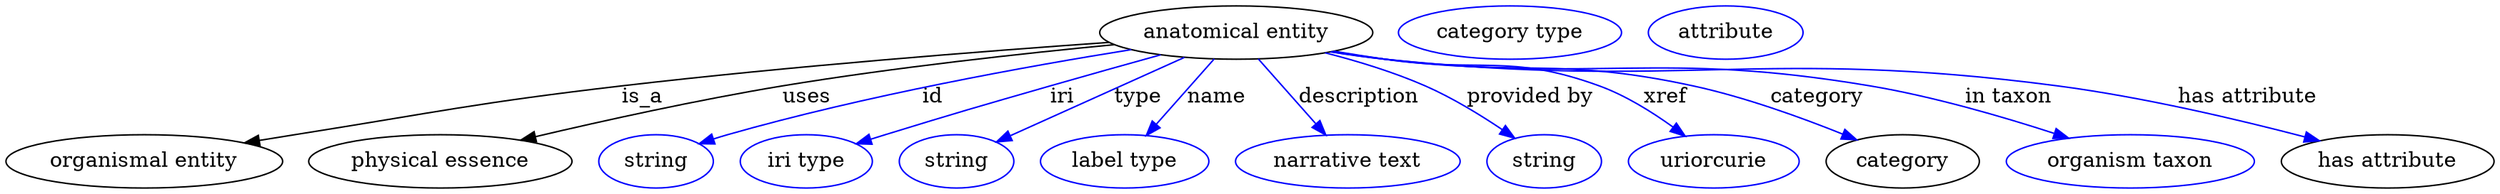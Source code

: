 digraph {
	graph [bb="0,0,1672.4,123"];
	node [label="\N"];
	"anatomical entity"	[height=0.5,
		label="anatomical entity",
		pos="826.94,105",
		width=2.5456];
	"organismal entity"	[height=0.5,
		pos="92.942,18",
		width=2.5817];
	"anatomical entity" -> "organismal entity"	[label=is_a,
		lp="427.94,61.5",
		pos="e,160.4,30.396 741.35,98.377 657.71,92.498 526.86,82.278 413.94,69 316.18,57.505 292.16,51.425 194.94,36 187,34.74 178.72,33.4 170.45,\
32.048"];
	"physical essence"	[height=0.5,
		pos="291.94,18",
		width=2.4553];
	"anatomical entity" -> "physical essence"	[label=uses,
		lp="538.44,61.5",
		pos="e,346.02,32.355 745.08,96.843 683.49,90.917 597.13,81.456 521.94,69 465.42,59.637 401.81,45.531 355.84,34.687"];
	id	[color=blue,
		height=0.5,
		label=string,
		pos="436.94,18",
		width=1.0652];
	"anatomical entity" -> id	[color=blue,
		label=id,
		lp="622.94,61.5",
		pos="e,465.95,29.922 756.38,93.453 686.66,82.22 577.34,62.417 484.94,36 481.84,35.113 478.65,34.133 475.45,33.106",
		style=solid];
	iri	[color=blue,
		height=0.5,
		label="iri type",
		pos="537.94,18",
		width=1.2277];
	"anatomical entity" -> iri	[color=blue,
		label=iri,
		lp="709.94,61.5",
		pos="e,571.62,29.681 776.1,89.993 753.38,83.675 726.29,76.061 701.94,69 652.92,54.785 640.73,50.997 591.94,36 588.45,34.926 584.83,33.805 \
581.2,32.674",
		style=solid];
	type	[color=blue,
		height=0.5,
		label=string,
		pos="638.94,18",
		width=1.0652];
	"anatomical entity" -> type	[color=blue,
		label=type,
		lp="760.94,61.5",
		pos="e,665.48,31 792.02,88.211 758.68,73.136 708.66,50.52 674.95,35.282",
		style=solid];
	name	[color=blue,
		height=0.5,
		label="label type",
		pos="751.94,18",
		width=1.5707];
	"anatomical entity" -> name	[color=blue,
		label=name,
		lp="813.94,61.5",
		pos="e,766.47,35.469 812.12,87.207 801.06,74.669 785.78,57.35 773.38,43.302",
		style=solid];
	description	[color=blue,
		height=0.5,
		label="narrative text",
		pos="901.94,18",
		width=2.0943];
	"anatomical entity" -> description	[color=blue,
		label=description,
		lp="909.44,61.5",
		pos="e,887.15,35.758 841.76,87.207 852.75,74.75 867.91,57.573 880.26,43.574",
		style=solid];
	"provided by"	[color=blue,
		height=0.5,
		label=string,
		pos="1033.9,18",
		width=1.0652];
	"anatomical entity" -> "provided by"	[color=blue,
		label="provided by",
		lp="1024.4,61.5",
		pos="e,1014.1,33.664 886.65,91.341 908.32,85.767 932.69,78.333 953.94,69 972.12,61.018 991.02,49.386 1005.9,39.349",
		style=solid];
	xref	[color=blue,
		height=0.5,
		label=uriorcurie,
		pos="1147.9,18",
		width=1.5887];
	"anatomical entity" -> xref	[color=blue,
		label=xref,
		lp="1115.4,61.5",
		pos="e,1128.7,35.055 892.77,92.386 904.15,90.499 915.88,88.631 926.94,87 990.75,77.593 1010.4,91.125 1070.9,69 1088.7,62.525 1106.5,51.341 \
1120.5,41.191",
		style=solid];
	category	[height=0.5,
		pos="1274.9,18",
		width=1.4263];
	"anatomical entity" -> category	[color=blue,
		label=category,
		lp="1217.4,61.5",
		pos="e,1244.2,32.447 891.65,92.207 903.37,90.297 915.5,88.467 926.94,87 1018.5,75.252 1043.7,88.59 1133.9,69 1168.9,61.41 1207.1,47.51 \
1234.9,36.289",
		style=solid];
	"in taxon"	[color=blue,
		height=0.5,
		label="organism taxon",
		pos="1427.9,18",
		width=2.3109];
	"anatomical entity" -> "in taxon"	[color=blue,
		label="in taxon",
		lp="1345.9,61.5",
		pos="e,1386.5,33.69 890.81,92.036 902.78,90.108 915.22,88.316 926.94,87 1071.1,70.814 1109.8,93.082 1252.9,69 1295.3,61.865 1342.1,48.189 \
1376.6,36.941",
		style=solid];
	"has attribute"	[height=0.5,
		pos="1600.9,18",
		width=1.9859];
	"anatomical entity" -> "has attribute"	[color=blue,
		label="has attribute",
		lp="1506.9,61.5",
		pos="e,1555,31.91 890.25,91.974 902.39,90.027 915.03,88.244 926.94,87 1126.9,66.109 1179.6,95.195 1378.9,69 1436.3,61.463 1500.7,46.19 \
1545.3,34.496",
		style=solid];
	"named thing_category"	[color=blue,
		height=0.5,
		label="category type",
		pos="1010.9,105",
		width=2.0762];
	"organismal entity_has attribute"	[color=blue,
		height=0.5,
		label=attribute,
		pos="1155.9,105",
		width=1.4443];
}
